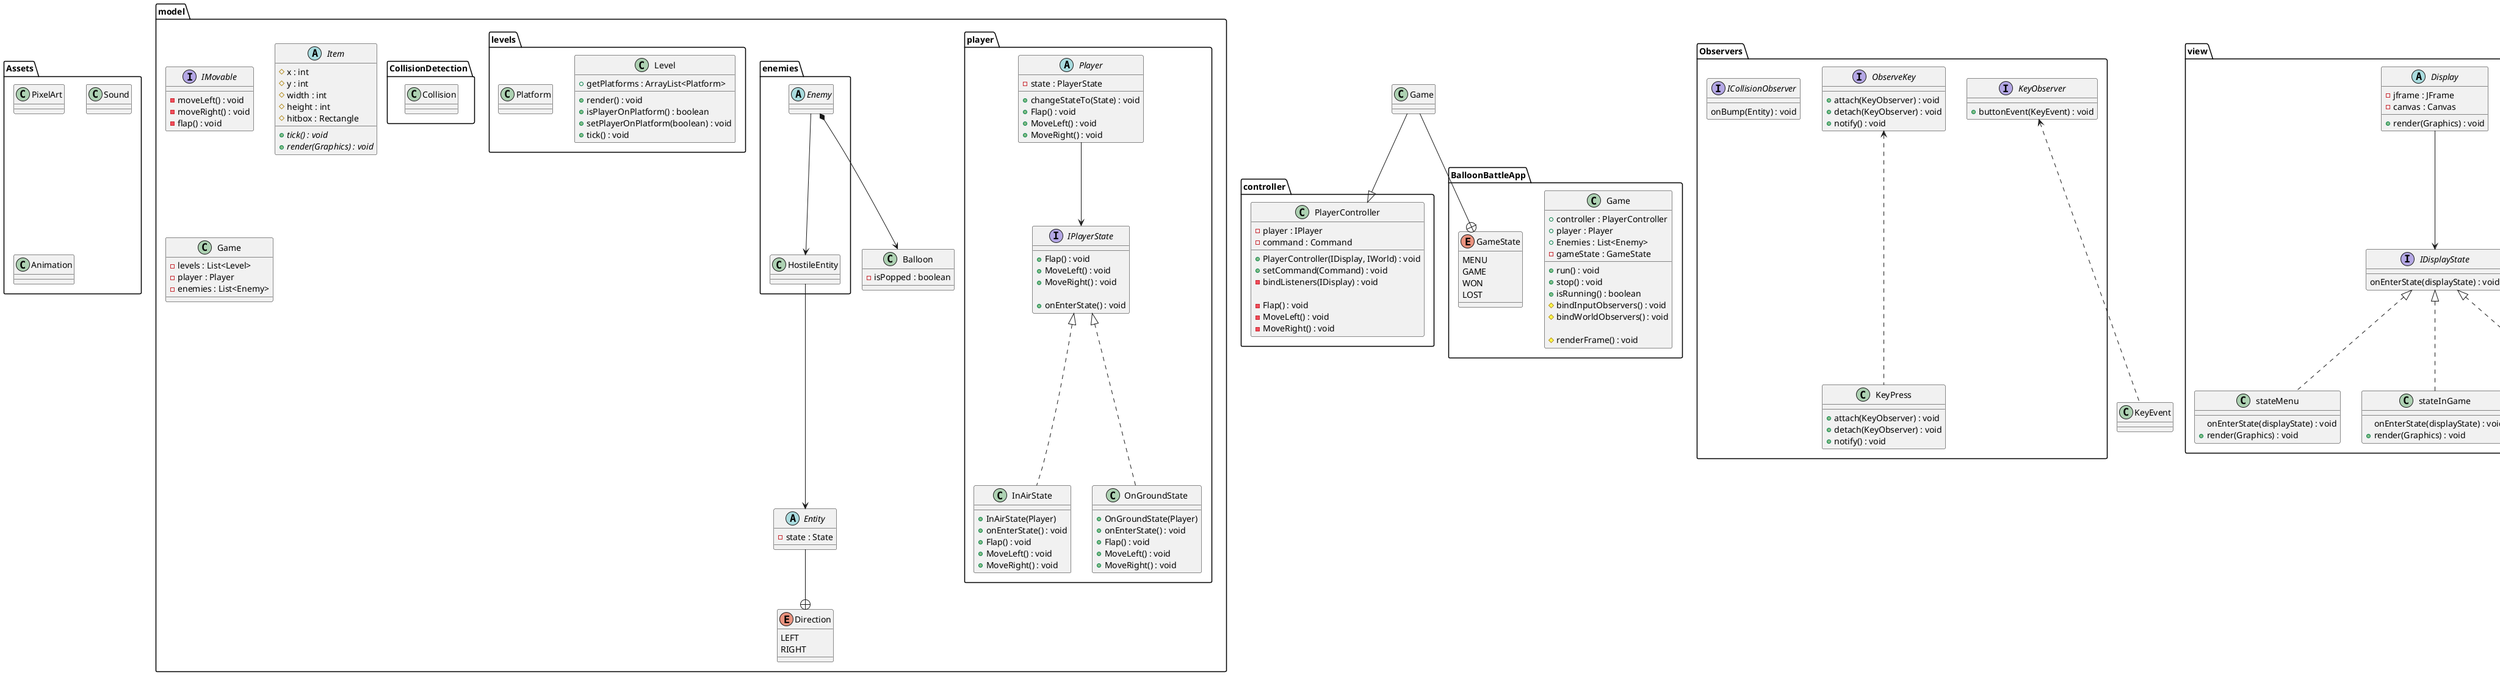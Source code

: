 @startuml
'https://plantuml.com/class-diagram

package controller {
    class PlayerController {
        -player : IPlayer
        -command : Command
        +PlayerController(IDisplay, IWorld) : void
        +setCommand(Command) : void
        -bindListeners(IDisplay) : void

        -Flap() : void
        -MoveLeft() : void
        -MoveRight() : void
    }

}

package Assets {
    class PixelArt {}
    class Sound {}
    class Animation {}

}


package view {

    interface IDisplayState {
        onEnterState(displayState) : void

    }

    class stateMenu {
        onEnterState(displayState) : void
        + render(Graphics) : void
    }

    class stateInGame {
        onEnterState(displayState) : void
        + render(Graphics) : void

    }

    class stateCredits {
        onEnterState(displayState) : void
        + render(Graphics) : void

    }

    abstract Display {
        - jframe : JFrame
        - canvas : Canvas
        + render(Graphics) : void
    }


}



package Observers {
    class KeyPress {
        +attach(KeyObserver) : void
        +detach(KeyObserver) : void
        +notify() : void
     }

    interface ObserveKey {
        +attach(KeyObserver) : void
        +detach(KeyObserver) : void
        +notify() : void
    }


    interface KeyObserver {
        +buttonEvent(KeyEvent) : void

    }

    interface ICollisionObserver {
        onBump(Entity) : void
    }


}

package BalloonBattleApp {
    class Game {
        +controller : PlayerController
        +player : Player
        +Enemies : List<Enemy>
        -gameState : GameState
        +run() : void
        +stop() : void
        +isRunning() : boolean
        #bindInputObservers() : void
        #bindWorldObservers() : void

        #renderFrame() : void
    }

    enum GameState {
        MENU
        GAME
        WON
        LOST
    }
}

package model {
    class Balloon {
        -isPopped : boolean

    }

    package player {
        class InAirState {
            +InAirState(Player)
            +onEnterState() : void
            +Flap() : void
            +MoveLeft() : void
            +MoveRight() : void

        }

        class OnGroundState {
            +OnGroundState(Player)
            +onEnterState() : void
            +Flap() : void
            +MoveLeft() : void
            +MoveRight() : void
        }

        interface IPlayerState {
            +Flap() : void
            +MoveLeft() : void
            +MoveRight() : void

            +onEnterState() : void
        }

        abstract Player {
            -state : PlayerState
            +changeStateTo(State) : void
            +Flap() : void
            +MoveLeft() : void
            +MoveRight() : void
        }

    }


    package enemies {

        abstract Enemy {}

        class HostileEntity {}


    }

    interface IMovable {
        -moveLeft() : void
        -moveRight() : void
        -flap() : void
    }

    abstract Entity {
        - state : State

    }

    enum Direction {
        LEFT
        RIGHT
    }




    package levels {
        class Level {
        + render() : void
        + getPlatforms : ArrayList<Platform>
        + isPlayerOnPlatform() : boolean
        + setPlayerOnPlatform(boolean) : void
        + tick() : void
        }
            class Platform {}
    }

    abstract Item {
        # x : int
        # y : int
        # width : int
        # height : int
        # hitbox : Rectangle
        {abstract} + tick() : void
        {abstract} + render(Graphics) : void
    }

    class Game {
        - levels : List<Level>
        - player : Player
        - enemies : List<Enemy>
    }
    package CollisionDetection {
        class Collision{

        }
    }
}


Game --|> PlayerController


Game --+ GameState
Entity --+ Direction


Player --> IPlayerState
Enemy *--> Balloon


IPlayerState <|... InAirState
IPlayerState <|... OnGroundState

Enemy --> HostileEntity
HostileEntity ---> Entity

Display --> IDisplayState
IDisplayState <|.. stateMenu
IDisplayState <|.. stateCredits
IDisplayState <|.. stateInGame


ObserveKey <... KeyPress
KeyObserver <... KeyEvent

@enduml